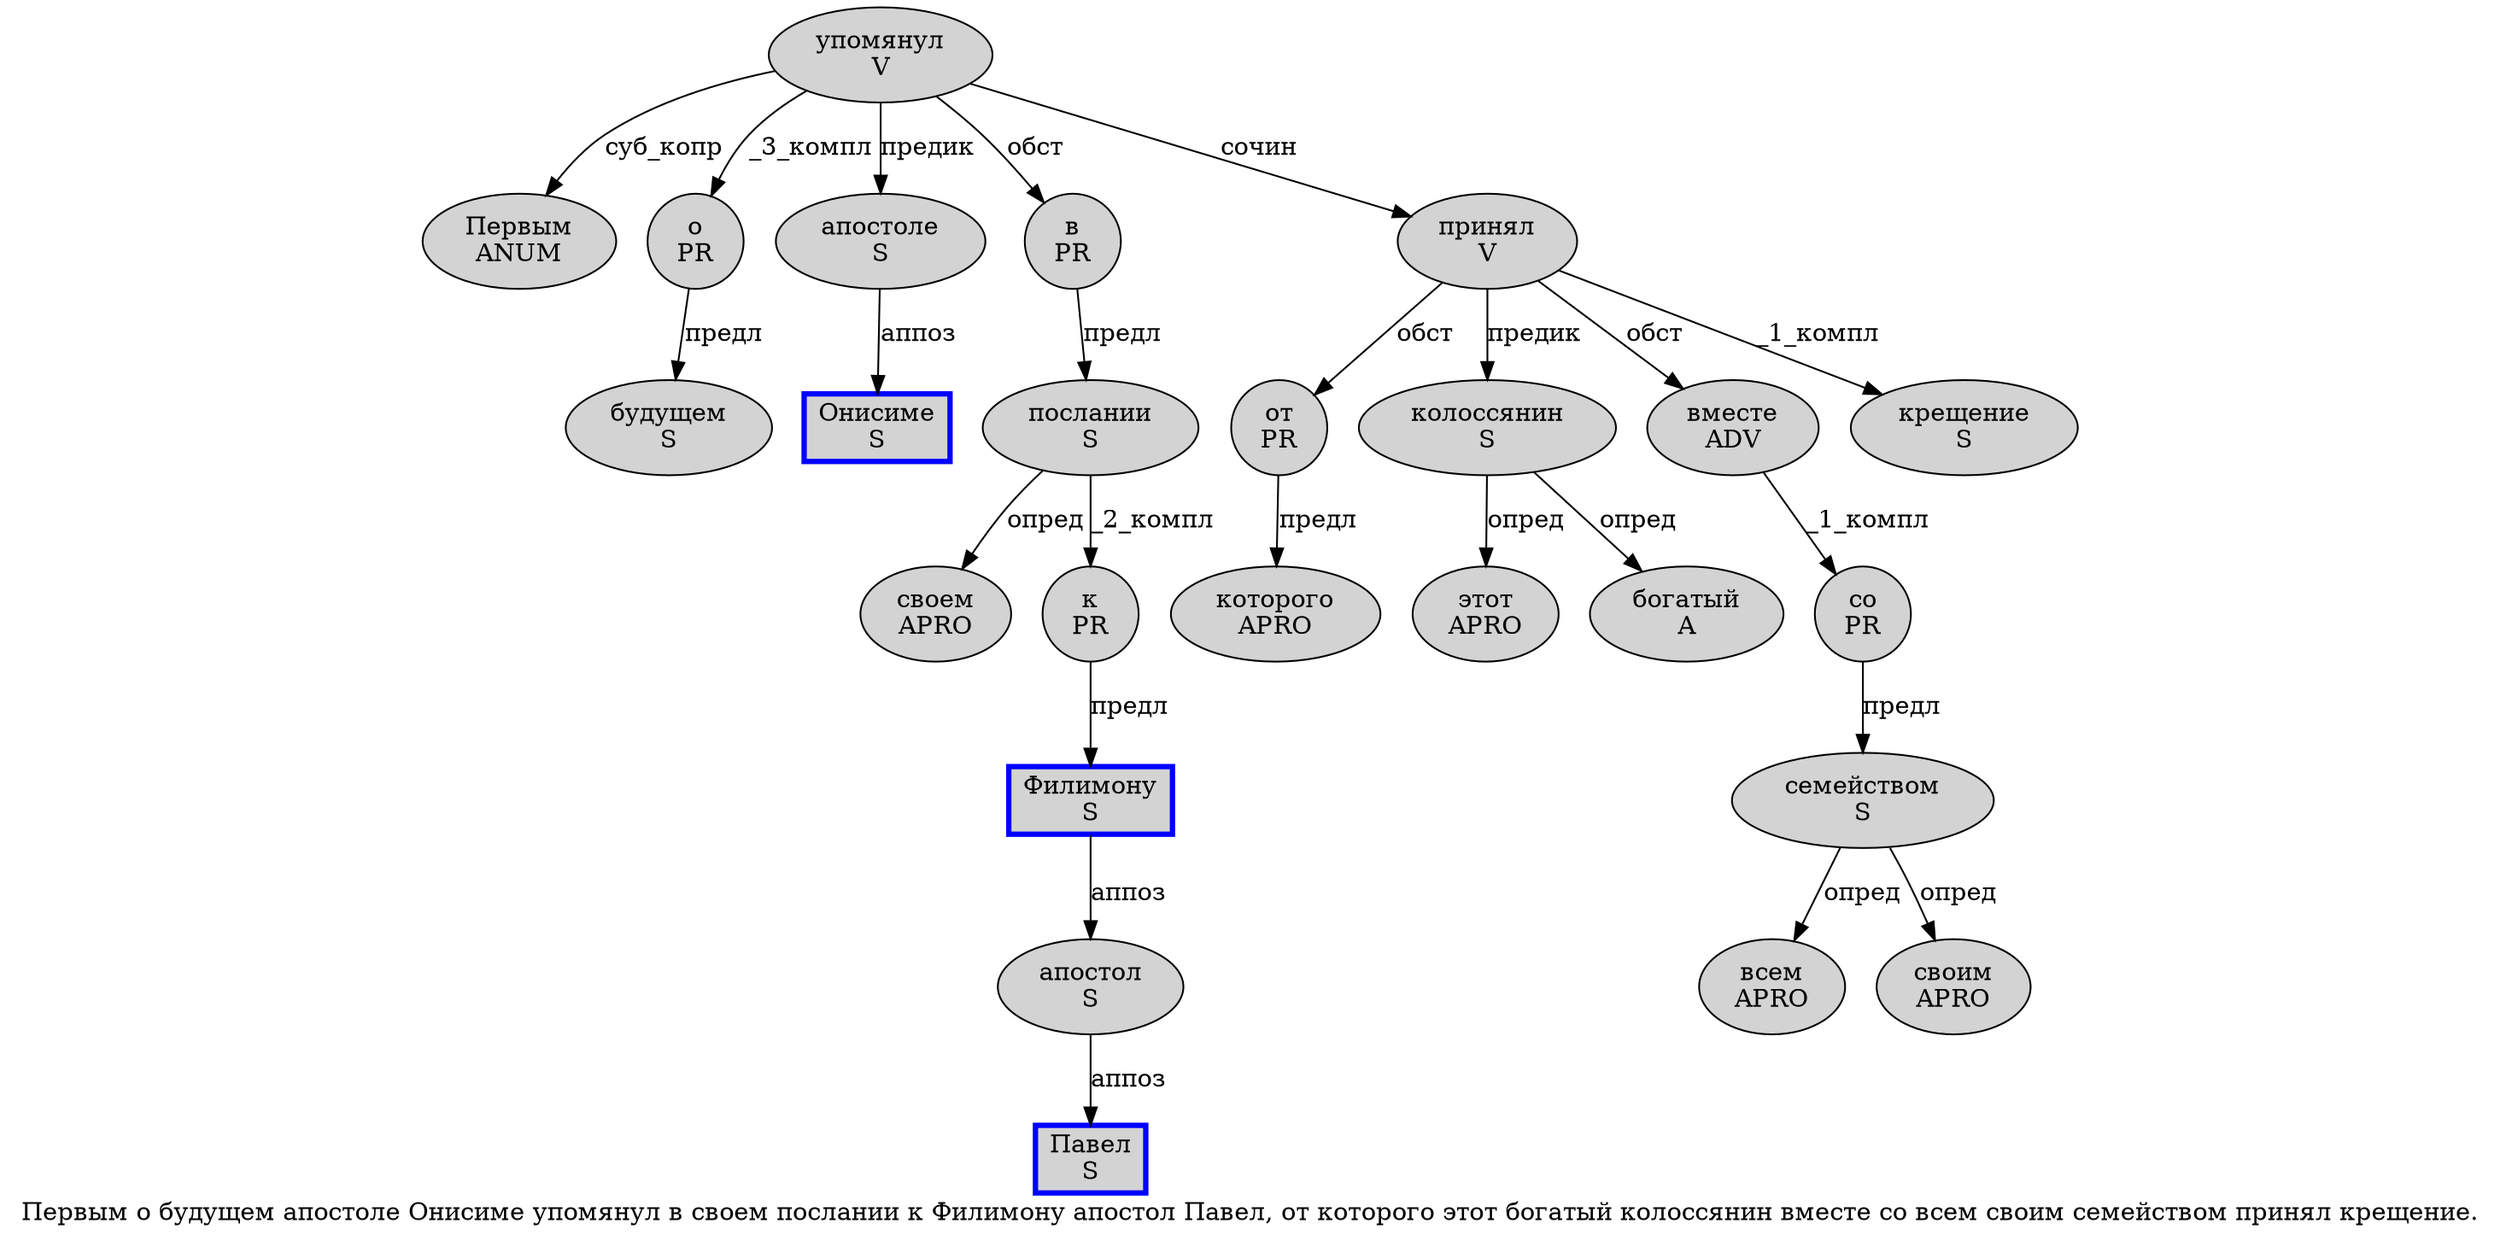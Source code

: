 digraph SENTENCE_391 {
	graph [label="Первым о будущем апостоле Онисиме упомянул в своем послании к Филимону апостол Павел, от которого этот богатый колоссянин вместе со всем своим семейством принял крещение."]
	node [style=filled]
		0 [label="Первым
ANUM" color="" fillcolor=lightgray penwidth=1 shape=ellipse]
		1 [label="о
PR" color="" fillcolor=lightgray penwidth=1 shape=ellipse]
		2 [label="будущем
S" color="" fillcolor=lightgray penwidth=1 shape=ellipse]
		3 [label="апостоле
S" color="" fillcolor=lightgray penwidth=1 shape=ellipse]
		4 [label="Онисиме
S" color=blue fillcolor=lightgray penwidth=3 shape=box]
		5 [label="упомянул
V" color="" fillcolor=lightgray penwidth=1 shape=ellipse]
		6 [label="в
PR" color="" fillcolor=lightgray penwidth=1 shape=ellipse]
		7 [label="своем
APRO" color="" fillcolor=lightgray penwidth=1 shape=ellipse]
		8 [label="послании
S" color="" fillcolor=lightgray penwidth=1 shape=ellipse]
		9 [label="к
PR" color="" fillcolor=lightgray penwidth=1 shape=ellipse]
		10 [label="Филимону
S" color=blue fillcolor=lightgray penwidth=3 shape=box]
		11 [label="апостол
S" color="" fillcolor=lightgray penwidth=1 shape=ellipse]
		12 [label="Павел
S" color=blue fillcolor=lightgray penwidth=3 shape=box]
		14 [label="от
PR" color="" fillcolor=lightgray penwidth=1 shape=ellipse]
		15 [label="которого
APRO" color="" fillcolor=lightgray penwidth=1 shape=ellipse]
		16 [label="этот
APRO" color="" fillcolor=lightgray penwidth=1 shape=ellipse]
		17 [label="богатый
A" color="" fillcolor=lightgray penwidth=1 shape=ellipse]
		18 [label="колоссянин
S" color="" fillcolor=lightgray penwidth=1 shape=ellipse]
		19 [label="вместе
ADV" color="" fillcolor=lightgray penwidth=1 shape=ellipse]
		20 [label="со
PR" color="" fillcolor=lightgray penwidth=1 shape=ellipse]
		21 [label="всем
APRO" color="" fillcolor=lightgray penwidth=1 shape=ellipse]
		22 [label="своим
APRO" color="" fillcolor=lightgray penwidth=1 shape=ellipse]
		23 [label="семейством
S" color="" fillcolor=lightgray penwidth=1 shape=ellipse]
		24 [label="принял
V" color="" fillcolor=lightgray penwidth=1 shape=ellipse]
		25 [label="крещение
S" color="" fillcolor=lightgray penwidth=1 shape=ellipse]
			18 -> 16 [label="опред"]
			18 -> 17 [label="опред"]
			3 -> 4 [label="аппоз"]
			1 -> 2 [label="предл"]
			24 -> 14 [label="обст"]
			24 -> 18 [label="предик"]
			24 -> 19 [label="обст"]
			24 -> 25 [label="_1_компл"]
			6 -> 8 [label="предл"]
			14 -> 15 [label="предл"]
			8 -> 7 [label="опред"]
			8 -> 9 [label="_2_компл"]
			9 -> 10 [label="предл"]
			10 -> 11 [label="аппоз"]
			5 -> 0 [label="суб_копр"]
			5 -> 1 [label="_3_компл"]
			5 -> 3 [label="предик"]
			5 -> 6 [label="обст"]
			5 -> 24 [label="сочин"]
			11 -> 12 [label="аппоз"]
			20 -> 23 [label="предл"]
			19 -> 20 [label="_1_компл"]
			23 -> 21 [label="опред"]
			23 -> 22 [label="опред"]
}